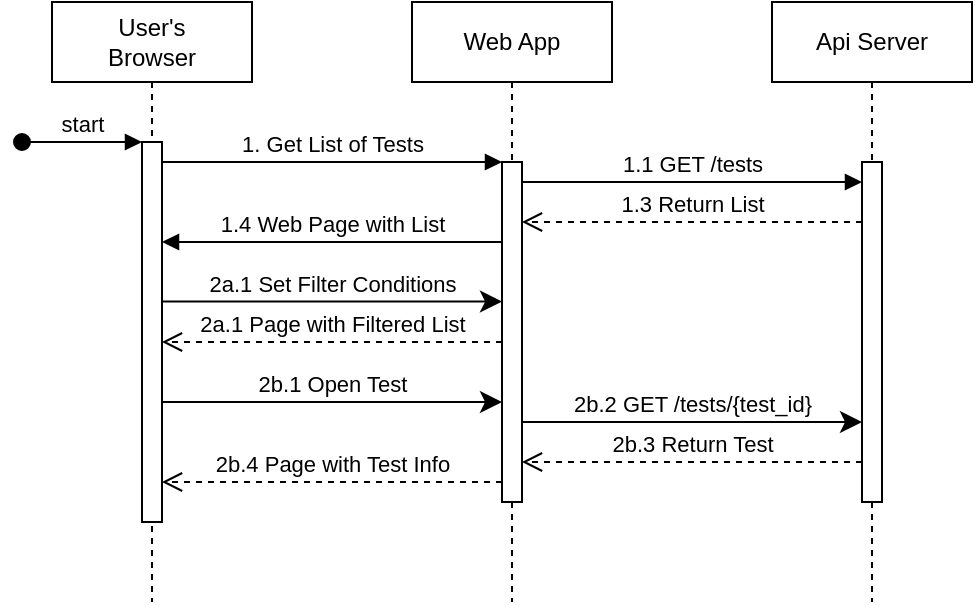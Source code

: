 <mxfile version="24.7.6">
  <diagram name="Page-1" id="2YBvvXClWsGukQMizWep">
    <mxGraphModel dx="190" dy="268" grid="1" gridSize="10" guides="1" tooltips="1" connect="1" arrows="1" fold="1" page="1" pageScale="1" pageWidth="850" pageHeight="1100" math="0" shadow="0">
      <root>
        <mxCell id="0" />
        <mxCell id="1" parent="0" />
        <mxCell id="aM9ryv3xv72pqoxQDRHE-1" value="&lt;div&gt;User&#39;s&lt;/div&gt;&lt;div&gt;Browser&lt;br&gt;&lt;/div&gt;" style="shape=umlLifeline;perimeter=lifelinePerimeter;whiteSpace=wrap;html=1;container=0;dropTarget=0;collapsible=0;recursiveResize=0;outlineConnect=0;portConstraint=eastwest;newEdgeStyle={&quot;edgeStyle&quot;:&quot;elbowEdgeStyle&quot;,&quot;elbow&quot;:&quot;vertical&quot;,&quot;curved&quot;:0,&quot;rounded&quot;:0};" parent="1" vertex="1">
          <mxGeometry x="40" y="40" width="100" height="300" as="geometry" />
        </mxCell>
        <mxCell id="aM9ryv3xv72pqoxQDRHE-2" value="" style="html=1;points=[];perimeter=orthogonalPerimeter;outlineConnect=0;targetShapes=umlLifeline;portConstraint=eastwest;newEdgeStyle={&quot;edgeStyle&quot;:&quot;elbowEdgeStyle&quot;,&quot;elbow&quot;:&quot;vertical&quot;,&quot;curved&quot;:0,&quot;rounded&quot;:0};" parent="aM9ryv3xv72pqoxQDRHE-1" vertex="1">
          <mxGeometry x="45" y="70" width="10" height="190" as="geometry" />
        </mxCell>
        <mxCell id="aM9ryv3xv72pqoxQDRHE-3" value="start" style="html=1;verticalAlign=bottom;startArrow=oval;endArrow=block;startSize=8;edgeStyle=elbowEdgeStyle;elbow=vertical;curved=0;rounded=0;" parent="aM9ryv3xv72pqoxQDRHE-1" target="aM9ryv3xv72pqoxQDRHE-2" edge="1">
          <mxGeometry relative="1" as="geometry">
            <mxPoint x="-15" y="70" as="sourcePoint" />
          </mxGeometry>
        </mxCell>
        <mxCell id="aM9ryv3xv72pqoxQDRHE-5" value="Web App" style="shape=umlLifeline;perimeter=lifelinePerimeter;whiteSpace=wrap;html=1;container=0;dropTarget=0;collapsible=0;recursiveResize=0;outlineConnect=0;portConstraint=eastwest;newEdgeStyle={&quot;edgeStyle&quot;:&quot;elbowEdgeStyle&quot;,&quot;elbow&quot;:&quot;vertical&quot;,&quot;curved&quot;:0,&quot;rounded&quot;:0};" parent="1" vertex="1">
          <mxGeometry x="220" y="40" width="100" height="300" as="geometry" />
        </mxCell>
        <mxCell id="aM9ryv3xv72pqoxQDRHE-6" value="" style="html=1;points=[];perimeter=orthogonalPerimeter;outlineConnect=0;targetShapes=umlLifeline;portConstraint=eastwest;newEdgeStyle={&quot;edgeStyle&quot;:&quot;elbowEdgeStyle&quot;,&quot;elbow&quot;:&quot;vertical&quot;,&quot;curved&quot;:0,&quot;rounded&quot;:0};" parent="aM9ryv3xv72pqoxQDRHE-5" vertex="1">
          <mxGeometry x="45" y="80" width="10" height="170" as="geometry" />
        </mxCell>
        <mxCell id="aM9ryv3xv72pqoxQDRHE-7" value="1. Get List of Tests" style="html=1;verticalAlign=bottom;endArrow=block;edgeStyle=elbowEdgeStyle;elbow=vertical;curved=0;rounded=0;" parent="1" source="aM9ryv3xv72pqoxQDRHE-2" target="aM9ryv3xv72pqoxQDRHE-6" edge="1">
          <mxGeometry relative="1" as="geometry">
            <mxPoint x="195" y="130" as="sourcePoint" />
            <Array as="points">
              <mxPoint x="180" y="120" />
            </Array>
          </mxGeometry>
        </mxCell>
        <mxCell id="aM9ryv3xv72pqoxQDRHE-8" value="2b.4 Page with Test Info" style="html=1;verticalAlign=bottom;endArrow=open;dashed=1;endSize=8;edgeStyle=elbowEdgeStyle;elbow=vertical;curved=0;rounded=0;" parent="1" source="aM9ryv3xv72pqoxQDRHE-6" target="aM9ryv3xv72pqoxQDRHE-2" edge="1">
          <mxGeometry relative="1" as="geometry">
            <mxPoint x="195" y="205" as="targetPoint" />
            <Array as="points">
              <mxPoint x="190" y="280" />
            </Array>
          </mxGeometry>
        </mxCell>
        <mxCell id="aM9ryv3xv72pqoxQDRHE-9" value="1.4 Web Page with List" style="html=1;verticalAlign=bottom;endArrow=block;edgeStyle=elbowEdgeStyle;elbow=vertical;curved=0;rounded=0;" parent="1" source="aM9ryv3xv72pqoxQDRHE-6" target="aM9ryv3xv72pqoxQDRHE-2" edge="1">
          <mxGeometry relative="1" as="geometry">
            <mxPoint x="175" y="160" as="sourcePoint" />
            <Array as="points">
              <mxPoint x="190" y="160" />
            </Array>
            <mxPoint x="100" y="160" as="targetPoint" />
          </mxGeometry>
        </mxCell>
        <mxCell id="aM9ryv3xv72pqoxQDRHE-10" value="2a.1 Set Filter Conditions" style="html=1;verticalAlign=bottom;endArrow=classic;endSize=8;edgeStyle=elbowEdgeStyle;elbow=vertical;curved=0;rounded=0;endFill=1;" parent="1" edge="1">
          <mxGeometry relative="1" as="geometry">
            <mxPoint x="265" y="189.8" as="targetPoint" />
            <Array as="points">
              <mxPoint x="180" y="189.8" />
            </Array>
            <mxPoint x="95" y="189.8" as="sourcePoint" />
          </mxGeometry>
        </mxCell>
        <mxCell id="IERbJGRIJHfL_peWECDy-2" value="Api Server" style="shape=umlLifeline;perimeter=lifelinePerimeter;whiteSpace=wrap;html=1;container=0;dropTarget=0;collapsible=0;recursiveResize=0;outlineConnect=0;portConstraint=eastwest;newEdgeStyle={&quot;edgeStyle&quot;:&quot;elbowEdgeStyle&quot;,&quot;elbow&quot;:&quot;vertical&quot;,&quot;curved&quot;:0,&quot;rounded&quot;:0};" vertex="1" parent="1">
          <mxGeometry x="400" y="40" width="100" height="300" as="geometry" />
        </mxCell>
        <mxCell id="IERbJGRIJHfL_peWECDy-3" value="" style="html=1;points=[];perimeter=orthogonalPerimeter;outlineConnect=0;targetShapes=umlLifeline;portConstraint=eastwest;newEdgeStyle={&quot;edgeStyle&quot;:&quot;elbowEdgeStyle&quot;,&quot;elbow&quot;:&quot;vertical&quot;,&quot;curved&quot;:0,&quot;rounded&quot;:0};" vertex="1" parent="IERbJGRIJHfL_peWECDy-2">
          <mxGeometry x="45" y="80" width="10" height="170" as="geometry" />
        </mxCell>
        <mxCell id="IERbJGRIJHfL_peWECDy-4" value="1.1 GET /tests" style="html=1;verticalAlign=bottom;endArrow=block;edgeStyle=elbowEdgeStyle;elbow=vertical;curved=0;rounded=0;" edge="1" parent="1" source="aM9ryv3xv72pqoxQDRHE-6" target="IERbJGRIJHfL_peWECDy-3">
          <mxGeometry relative="1" as="geometry">
            <mxPoint x="280" y="140" as="sourcePoint" />
            <Array as="points">
              <mxPoint x="340" y="130" />
              <mxPoint x="365" y="140" />
            </Array>
            <mxPoint x="450" y="140" as="targetPoint" />
          </mxGeometry>
        </mxCell>
        <mxCell id="IERbJGRIJHfL_peWECDy-5" value="1.3 Return List" style="html=1;verticalAlign=bottom;endArrow=open;dashed=1;endSize=8;edgeStyle=elbowEdgeStyle;elbow=vertical;curved=0;rounded=0;" edge="1" parent="1" source="IERbJGRIJHfL_peWECDy-3" target="aM9ryv3xv72pqoxQDRHE-6">
          <mxGeometry relative="1" as="geometry">
            <mxPoint x="270" y="150" as="targetPoint" />
            <Array as="points">
              <mxPoint x="365" y="150" />
            </Array>
            <mxPoint x="440" y="150" as="sourcePoint" />
            <mxPoint as="offset" />
          </mxGeometry>
        </mxCell>
        <mxCell id="IERbJGRIJHfL_peWECDy-6" value="2b.1 Open Test" style="html=1;verticalAlign=bottom;endArrow=classic;endSize=8;edgeStyle=elbowEdgeStyle;elbow=vertical;curved=0;rounded=0;endFill=1;" edge="1" parent="1" source="aM9ryv3xv72pqoxQDRHE-2" target="aM9ryv3xv72pqoxQDRHE-6">
          <mxGeometry relative="1" as="geometry">
            <mxPoint x="270" y="260" as="targetPoint" />
            <Array as="points">
              <mxPoint x="240" y="240" />
              <mxPoint x="185" y="260" />
            </Array>
            <mxPoint x="100" y="260" as="sourcePoint" />
          </mxGeometry>
        </mxCell>
        <mxCell id="IERbJGRIJHfL_peWECDy-7" value="2a.1 Page with Filtered List" style="html=1;verticalAlign=bottom;endArrow=open;dashed=1;endSize=8;edgeStyle=elbowEdgeStyle;elbow=vertical;curved=0;rounded=0;" edge="1" parent="1" source="aM9ryv3xv72pqoxQDRHE-6" target="aM9ryv3xv72pqoxQDRHE-2">
          <mxGeometry relative="1" as="geometry">
            <mxPoint x="90" y="220" as="targetPoint" />
            <Array as="points">
              <mxPoint x="200" y="210" />
              <mxPoint x="185" y="220" />
            </Array>
            <mxPoint x="270" y="220" as="sourcePoint" />
          </mxGeometry>
        </mxCell>
        <mxCell id="IERbJGRIJHfL_peWECDy-8" value="2b.2 GET /tests/{test_id}" style="html=1;verticalAlign=bottom;endArrow=classic;endSize=8;edgeStyle=elbowEdgeStyle;elbow=vertical;curved=0;rounded=0;endFill=1;" edge="1" parent="1" source="aM9ryv3xv72pqoxQDRHE-6" target="IERbJGRIJHfL_peWECDy-3">
          <mxGeometry relative="1" as="geometry">
            <mxPoint x="440" y="230" as="targetPoint" />
            <Array as="points">
              <mxPoint x="370" y="250" />
              <mxPoint x="355" y="230" />
            </Array>
            <mxPoint x="270" y="230" as="sourcePoint" />
          </mxGeometry>
        </mxCell>
        <mxCell id="IERbJGRIJHfL_peWECDy-9" value="2b.3 Return Test" style="html=1;verticalAlign=bottom;endArrow=open;dashed=1;endSize=8;edgeStyle=elbowEdgeStyle;elbow=vertical;curved=0;rounded=0;" edge="1" parent="1" source="IERbJGRIJHfL_peWECDy-3" target="aM9ryv3xv72pqoxQDRHE-6">
          <mxGeometry relative="1" as="geometry">
            <mxPoint x="270" y="250" as="targetPoint" />
            <Array as="points">
              <mxPoint x="360" y="270" />
            </Array>
            <mxPoint x="440" y="250" as="sourcePoint" />
            <mxPoint as="offset" />
          </mxGeometry>
        </mxCell>
      </root>
    </mxGraphModel>
  </diagram>
</mxfile>
